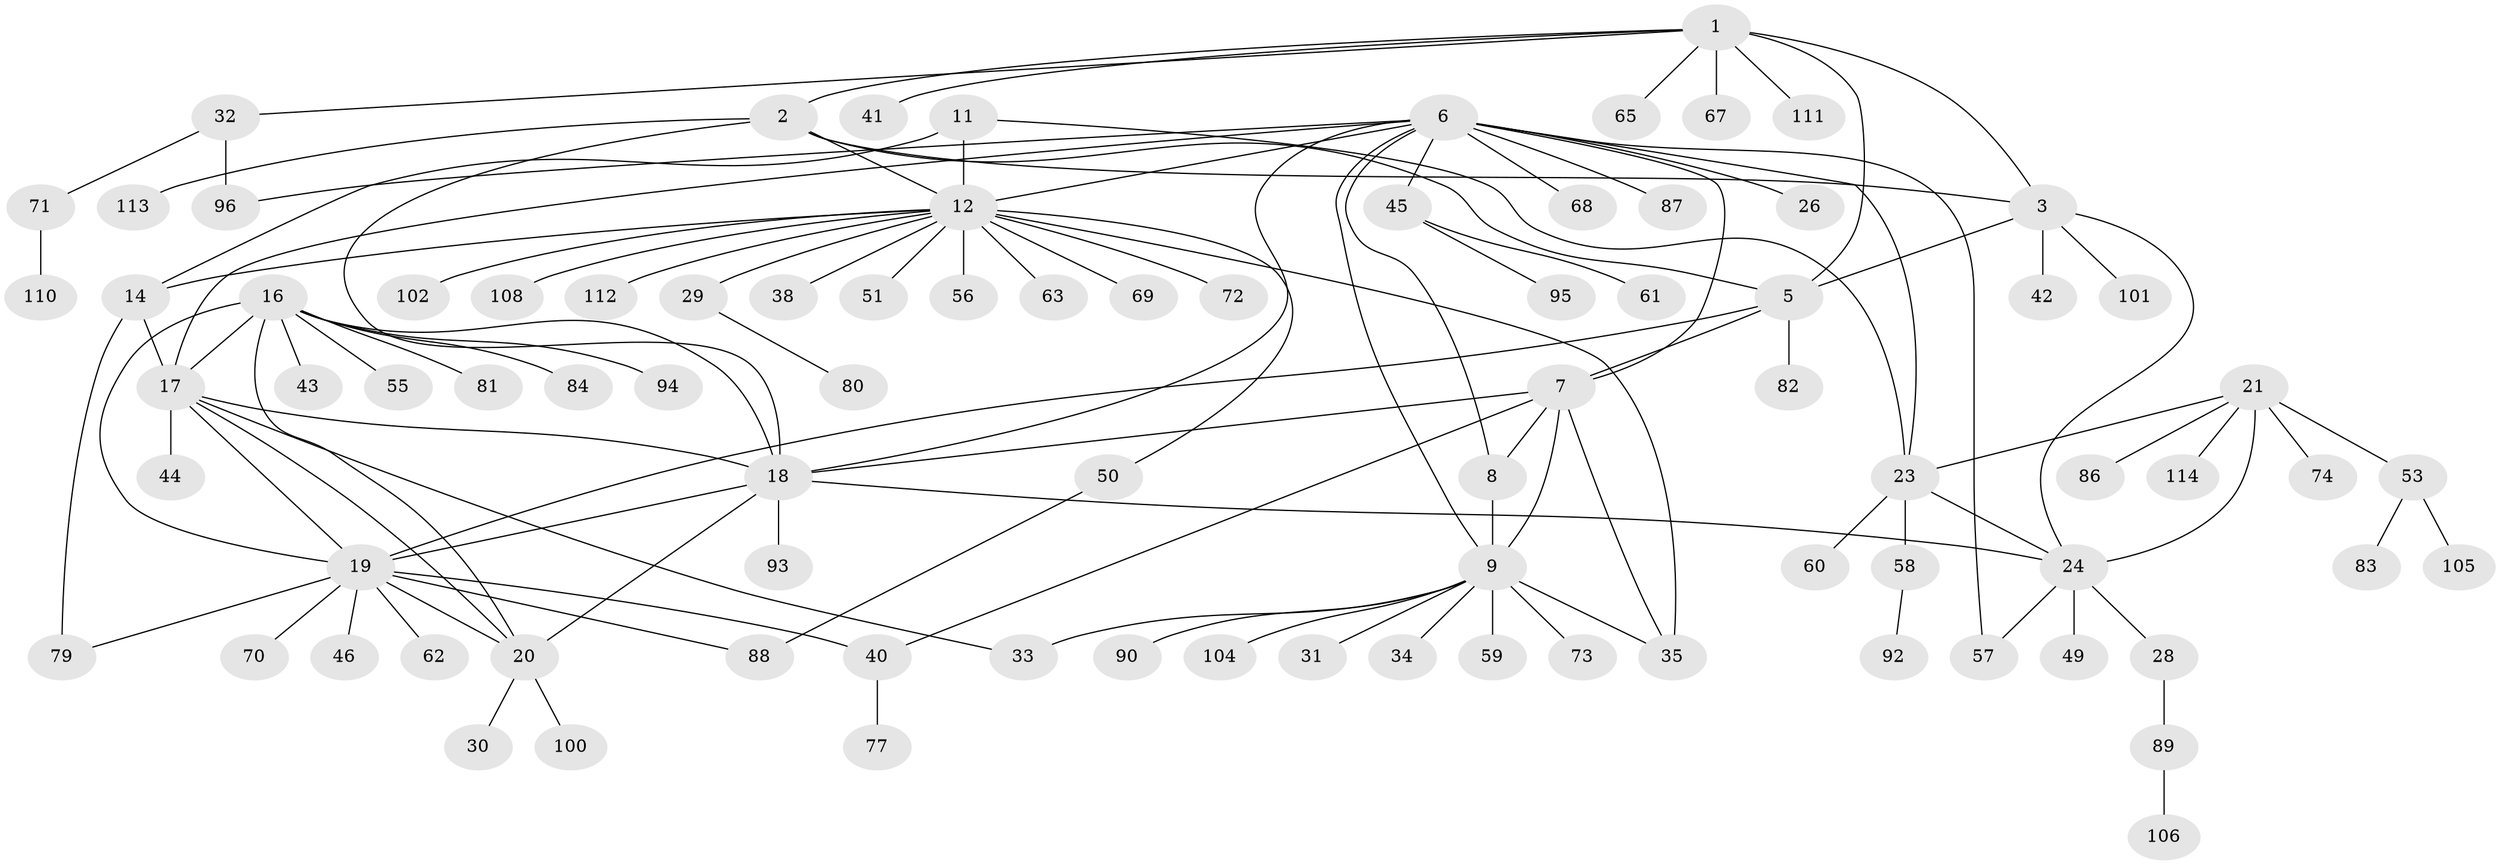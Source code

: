 // original degree distribution, {6: 0.008771929824561403, 7: 0.05263157894736842, 8: 0.05263157894736842, 14: 0.008771929824561403, 4: 0.05263157894736842, 13: 0.008771929824561403, 5: 0.017543859649122806, 15: 0.008771929824561403, 10: 0.008771929824561403, 9: 0.017543859649122806, 1: 0.5175438596491229, 2: 0.20175438596491227, 3: 0.043859649122807015}
// Generated by graph-tools (version 1.1) at 2025/42/03/06/25 10:42:06]
// undirected, 87 vertices, 117 edges
graph export_dot {
graph [start="1"]
  node [color=gray90,style=filled];
  1 [super="+4"];
  2 [super="+48"];
  3 [super="+98"];
  5;
  6 [super="+37"];
  7 [super="+10"];
  8;
  9 [super="+78"];
  11 [super="+15"];
  12 [super="+13"];
  14 [super="+36"];
  16 [super="+52"];
  17 [super="+91"];
  18 [super="+39"];
  19 [super="+54"];
  20 [super="+109"];
  21 [super="+22"];
  23 [super="+27"];
  24 [super="+25"];
  26;
  28;
  29 [super="+76"];
  30;
  31;
  32 [super="+47"];
  33;
  34;
  35 [super="+103"];
  38;
  40;
  41;
  42;
  43;
  44;
  45;
  46;
  49;
  50;
  51;
  53;
  55;
  56;
  57;
  58 [super="+66"];
  59;
  60;
  61;
  62 [super="+75"];
  63 [super="+64"];
  65;
  67;
  68;
  69;
  70;
  71 [super="+85"];
  72;
  73;
  74;
  77 [super="+97"];
  79;
  80 [super="+99"];
  81;
  82;
  83;
  84;
  86;
  87;
  88 [super="+107"];
  89;
  90;
  92;
  93;
  94;
  95;
  96;
  100;
  101;
  102;
  104;
  105;
  106;
  108;
  110;
  111;
  112;
  113;
  114;
  1 -- 2 [weight=2];
  1 -- 3 [weight=2];
  1 -- 5 [weight=2];
  1 -- 65;
  1 -- 67;
  1 -- 32;
  1 -- 41;
  1 -- 111;
  2 -- 3;
  2 -- 5;
  2 -- 12;
  2 -- 18;
  2 -- 113;
  3 -- 5;
  3 -- 24;
  3 -- 42;
  3 -- 101;
  5 -- 82;
  5 -- 19;
  5 -- 7;
  6 -- 7 [weight=2];
  6 -- 8;
  6 -- 9;
  6 -- 23;
  6 -- 26;
  6 -- 45;
  6 -- 57;
  6 -- 68;
  6 -- 96;
  6 -- 12;
  6 -- 18;
  6 -- 17;
  6 -- 87;
  7 -- 8 [weight=2];
  7 -- 9 [weight=2];
  7 -- 18;
  7 -- 35;
  7 -- 40;
  8 -- 9;
  9 -- 31;
  9 -- 33;
  9 -- 34;
  9 -- 59;
  9 -- 73;
  9 -- 90;
  9 -- 104;
  9 -- 35;
  11 -- 12 [weight=4];
  11 -- 14 [weight=2];
  11 -- 23;
  12 -- 14 [weight=2];
  12 -- 29;
  12 -- 35;
  12 -- 38;
  12 -- 50;
  12 -- 51;
  12 -- 56;
  12 -- 63;
  12 -- 72;
  12 -- 108;
  12 -- 112;
  12 -- 69;
  12 -- 102;
  14 -- 17;
  14 -- 79;
  16 -- 17;
  16 -- 18;
  16 -- 19;
  16 -- 20;
  16 -- 43;
  16 -- 55;
  16 -- 81;
  16 -- 84;
  16 -- 94;
  17 -- 18;
  17 -- 19;
  17 -- 20;
  17 -- 33;
  17 -- 44;
  18 -- 19;
  18 -- 20;
  18 -- 24;
  18 -- 93;
  19 -- 20;
  19 -- 40;
  19 -- 46;
  19 -- 62;
  19 -- 70;
  19 -- 79;
  19 -- 88;
  20 -- 30;
  20 -- 100;
  21 -- 23 [weight=2];
  21 -- 24 [weight=4];
  21 -- 74;
  21 -- 114;
  21 -- 53;
  21 -- 86;
  23 -- 24 [weight=2];
  23 -- 60;
  23 -- 58;
  24 -- 28;
  24 -- 57;
  24 -- 49;
  28 -- 89;
  29 -- 80;
  32 -- 71;
  32 -- 96;
  40 -- 77;
  45 -- 61;
  45 -- 95;
  50 -- 88;
  53 -- 83;
  53 -- 105;
  58 -- 92;
  71 -- 110;
  89 -- 106;
}

